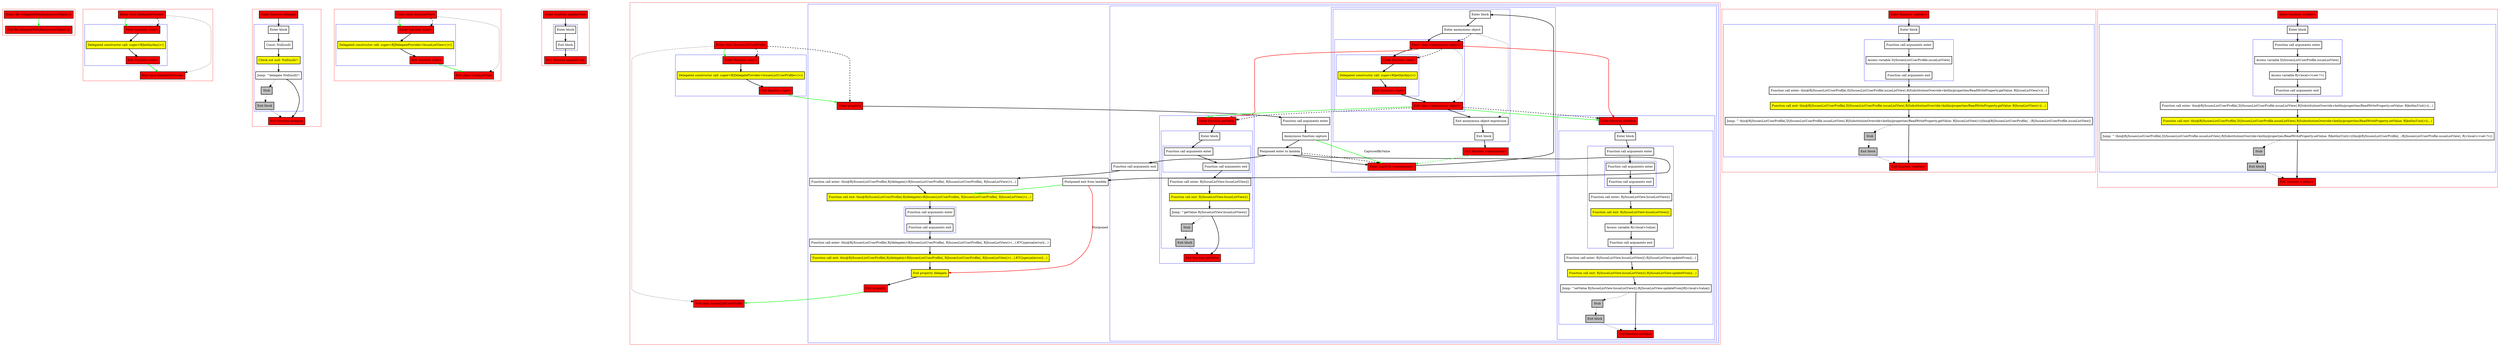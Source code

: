 digraph delegateWithAnonymousObject_kt {
    graph [nodesep=3]
    node [shape=box penwidth=2]
    edge [penwidth=2]

    subgraph cluster_0 {
        color=red
        0 [label="Enter file delegateWithAnonymousObject.kt" style="filled" fillcolor=red];
        1 [label="Exit file delegateWithAnonymousObject.kt" style="filled" fillcolor=red];
    }
    0 -> {1} [color=green];

    subgraph cluster_1 {
        color=red
        2 [label="Enter class DelegateProvider" style="filled" fillcolor=red];
        subgraph cluster_2 {
            color=blue
            3 [label="Enter function <init>" style="filled" fillcolor=red];
            4 [label="Delegated constructor call: super<R|kotlin/Any|>()" style="filled" fillcolor=yellow];
            5 [label="Exit function <init>" style="filled" fillcolor=red];
        }
        6 [label="Exit class DelegateProvider" style="filled" fillcolor=red];
    }
    2 -> {3} [color=green];
    2 -> {6} [style=dotted];
    2 -> {3} [style=dashed];
    3 -> {4};
    4 -> {5};
    5 -> {6} [color=green];

    subgraph cluster_3 {
        color=red
        7 [label="Enter function delegate" style="filled" fillcolor=red];
        subgraph cluster_4 {
            color=blue
            8 [label="Enter block"];
            9 [label="Const: Null(null)"];
            10 [label="Check not null: Null(null)!!" style="filled" fillcolor=yellow];
            11 [label="Jump: ^delegate Null(null)!!"];
            12 [label="Stub" style="filled" fillcolor=gray];
            13 [label="Exit block" style="filled" fillcolor=gray];
        }
        14 [label="Exit function delegate" style="filled" fillcolor=red];
    }
    7 -> {8};
    8 -> {9};
    9 -> {10};
    10 -> {11};
    11 -> {14};
    11 -> {12} [style=dotted];
    12 -> {13} [style=dotted];
    13 -> {14} [style=dotted];

    subgraph cluster_5 {
        color=red
        15 [label="Enter class IssueListView" style="filled" fillcolor=red];
        subgraph cluster_6 {
            color=blue
            16 [label="Enter function <init>" style="filled" fillcolor=red];
            17 [label="Delegated constructor call: super<R|DelegateProvider<IssueListView>|>()" style="filled" fillcolor=yellow];
            18 [label="Exit function <init>" style="filled" fillcolor=red];
        }
        19 [label="Exit class IssueListView" style="filled" fillcolor=red];
    }
    15 -> {16} [color=green];
    15 -> {19} [style=dotted];
    15 -> {16} [style=dashed];
    16 -> {17};
    17 -> {18};
    18 -> {19} [color=green];

    subgraph cluster_7 {
        color=red
        20 [label="Enter function updateFrom" style="filled" fillcolor=red];
        subgraph cluster_8 {
            color=blue
            21 [label="Enter block"];
            22 [label="Exit block"];
        }
        23 [label="Exit function updateFrom" style="filled" fillcolor=red];
    }
    20 -> {21};
    21 -> {22};
    22 -> {23};

    subgraph cluster_9 {
        color=red
        24 [label="Enter class IssuesListUserProfile" style="filled" fillcolor=red];
        subgraph cluster_10 {
            color=blue
            25 [label="Enter function <init>" style="filled" fillcolor=red];
            26 [label="Delegated constructor call: super<R|DelegateProvider<IssuesListUserProfile>|>()" style="filled" fillcolor=yellow];
            27 [label="Exit function <init>" style="filled" fillcolor=red];
        }
        subgraph cluster_11 {
            color=blue
            28 [label="Enter property" style="filled" fillcolor=red];
            subgraph cluster_12 {
                color=blue
                29 [label="Function call arguments enter"];
                30 [label="Anonymous function capture"];
                31 [label="Postponed enter to lambda"];
                subgraph cluster_13 {
                    color=blue
                    32 [label="Enter function <anonymous>" style="filled" fillcolor=red];
                    subgraph cluster_14 {
                        color=blue
                        33 [label="Enter block"];
                        34 [label="Enter anonymous object"];
                        subgraph cluster_15 {
                            color=blue
                            35 [label="Enter class <anonymous object>" style="filled" fillcolor=red];
                            subgraph cluster_16 {
                                color=blue
                                36 [label="Enter function <init>" style="filled" fillcolor=red];
                                37 [label="Delegated constructor call: super<R|kotlin/Any|>()" style="filled" fillcolor=yellow];
                                38 [label="Exit function <init>" style="filled" fillcolor=red];
                            }
                            39 [label="Exit class <anonymous object>" style="filled" fillcolor=red];
                        }
                        40 [label="Exit anonymous object expression"];
                        41 [label="Exit block"];
                    }
                    42 [label="Exit function <anonymous>" style="filled" fillcolor=red];
                }
                subgraph cluster_17 {
                    color=blue
                    43 [label="Enter function setValue" style="filled" fillcolor=red];
                    subgraph cluster_18 {
                        color=blue
                        44 [label="Enter block"];
                        subgraph cluster_19 {
                            color=blue
                            45 [label="Function call arguments enter"];
                            subgraph cluster_20 {
                                color=blue
                                46 [label="Function call arguments enter"];
                                47 [label="Function call arguments exit"];
                            }
                            48 [label="Function call enter: R|/IssueListView.IssueListView|()"];
                            49 [label="Function call exit: R|/IssueListView.IssueListView|()" style="filled" fillcolor=yellow];
                            50 [label="Access variable R|<local>/value|"];
                            51 [label="Function call arguments exit"];
                        }
                        52 [label="Function call enter: R|/IssueListView.IssueListView|().R|/IssueListView.updateFrom|(...)"];
                        53 [label="Function call exit: R|/IssueListView.IssueListView|().R|/IssueListView.updateFrom|(...)" style="filled" fillcolor=yellow];
                        54 [label="Jump: ^setValue R|/IssueListView.IssueListView|().R|/IssueListView.updateFrom|(R|<local>/value|)"];
                        55 [label="Stub" style="filled" fillcolor=gray];
                        56 [label="Exit block" style="filled" fillcolor=gray];
                    }
                    57 [label="Exit function setValue" style="filled" fillcolor=red];
                }
                subgraph cluster_21 {
                    color=blue
                    58 [label="Enter function getValue" style="filled" fillcolor=red];
                    subgraph cluster_22 {
                        color=blue
                        59 [label="Enter block"];
                        subgraph cluster_23 {
                            color=blue
                            60 [label="Function call arguments enter"];
                            61 [label="Function call arguments exit"];
                        }
                        62 [label="Function call enter: R|/IssueListView.IssueListView|()"];
                        63 [label="Function call exit: R|/IssueListView.IssueListView|()" style="filled" fillcolor=yellow];
                        64 [label="Jump: ^getValue R|/IssueListView.IssueListView|()"];
                        65 [label="Stub" style="filled" fillcolor=gray];
                        66 [label="Exit block" style="filled" fillcolor=gray];
                    }
                    67 [label="Exit function getValue" style="filled" fillcolor=red];
                }
                68 [label="Function call arguments exit"];
            }
            69 [label="Function call enter: this@R|/IssuesListUserProfile|.R|/delegate|<R|IssuesListUserProfile|, R|IssuesListUserProfile|, R|IssueListView|>(...)"];
            70 [label="Postponed exit from lambda"];
            71 [label="Function call exit: this@R|/IssuesListUserProfile|.R|/delegate|<R|IssuesListUserProfile|, R|IssuesListUserProfile|, R|IssueListView|>(...)" style="filled" fillcolor=yellow];
            subgraph cluster_24 {
                color=blue
                72 [label="Function call arguments enter"];
                73 [label="Function call arguments exit"];
            }
            74 [label="Function call enter: this@R|/IssuesListUserProfile|.R|/delegate|<R|IssuesListUserProfile|, R|IssuesListUserProfile|, R|IssueListView|>(...).R?C|special/error|(...)"];
            75 [label="Function call exit: this@R|/IssuesListUserProfile|.R|/delegate|<R|IssuesListUserProfile|, R|IssuesListUserProfile|, R|IssueListView|>(...).R?C|special/error|(...)" style="filled" fillcolor=yellow];
            76 [label="Exit property delegate" style="filled" fillcolor=yellow];
            77 [label="Exit property" style="filled" fillcolor=red];
        }
        78 [label="Exit class IssuesListUserProfile" style="filled" fillcolor=red];
    }
    24 -> {25} [color=green];
    24 -> {78} [style=dotted];
    24 -> {25 28} [style=dashed];
    25 -> {26};
    26 -> {27};
    27 -> {28} [color=green];
    28 -> {29};
    29 -> {30};
    30 -> {31};
    30 -> {32} [color=green label="CapturedByValue"];
    31 -> {32 68 70};
    31 -> {32} [style=dashed];
    32 -> {33};
    33 -> {34};
    34 -> {35};
    34 -> {40} [style=dotted];
    34 -> {35} [style=dashed];
    35 -> {36};
    35 -> {43 58} [color=red];
    35 -> {39} [style=dotted];
    35 -> {36} [style=dashed];
    36 -> {37};
    37 -> {38};
    38 -> {39};
    39 -> {40};
    39 -> {43 58} [color=green];
    39 -> {43 58} [style=dashed];
    40 -> {41};
    41 -> {42};
    42 -> {32} [color=green style=dashed];
    43 -> {44};
    44 -> {45};
    45 -> {46};
    46 -> {47};
    47 -> {48};
    48 -> {49};
    49 -> {50};
    50 -> {51};
    51 -> {52};
    52 -> {53};
    53 -> {54};
    54 -> {57};
    54 -> {55} [style=dotted];
    55 -> {56} [style=dotted];
    56 -> {57} [style=dotted];
    58 -> {59};
    59 -> {60};
    60 -> {61};
    61 -> {62};
    62 -> {63};
    63 -> {64};
    64 -> {67};
    64 -> {65} [style=dotted];
    65 -> {66} [style=dotted];
    66 -> {67} [style=dotted];
    68 -> {69};
    69 -> {71};
    70 -> {71} [color=green];
    70 -> {76} [color=red label="Postponed"];
    71 -> {72};
    72 -> {73};
    73 -> {74};
    74 -> {75};
    75 -> {76};
    76 -> {77};
    77 -> {78} [color=green];

    subgraph cluster_25 {
        color=red
        79 [label="Enter function <getter>" style="filled" fillcolor=red];
        subgraph cluster_26 {
            color=blue
            80 [label="Enter block"];
            subgraph cluster_27 {
                color=blue
                81 [label="Function call arguments enter"];
                82 [label="Access variable D|/IssuesListUserProfile.issueListView|"];
                83 [label="Function call arguments exit"];
            }
            84 [label="Function call enter: this@R|/IssuesListUserProfile|.D|/IssuesListUserProfile.issueListView|.R|SubstitutionOverride<kotlin/properties/ReadWriteProperty.getValue: R|IssueListView|>|(...)"];
            85 [label="Function call exit: this@R|/IssuesListUserProfile|.D|/IssuesListUserProfile.issueListView|.R|SubstitutionOverride<kotlin/properties/ReadWriteProperty.getValue: R|IssueListView|>|(...)" style="filled" fillcolor=yellow];
            86 [label="Jump: ^ this@R|/IssuesListUserProfile|.D|/IssuesListUserProfile.issueListView|.R|SubstitutionOverride<kotlin/properties/ReadWriteProperty.getValue: R|IssueListView|>|(this@R|/IssuesListUserProfile|, ::R|/IssuesListUserProfile.issueListView|)"];
            87 [label="Stub" style="filled" fillcolor=gray];
            88 [label="Exit block" style="filled" fillcolor=gray];
        }
        89 [label="Exit function <getter>" style="filled" fillcolor=red];
    }
    79 -> {80};
    80 -> {81};
    81 -> {82};
    82 -> {83};
    83 -> {84};
    84 -> {85};
    85 -> {86};
    86 -> {89};
    86 -> {87} [style=dotted];
    87 -> {88} [style=dotted];
    88 -> {89} [style=dotted];

    subgraph cluster_28 {
        color=red
        90 [label="Enter function <setter>" style="filled" fillcolor=red];
        subgraph cluster_29 {
            color=blue
            91 [label="Enter block"];
            subgraph cluster_30 {
                color=blue
                92 [label="Function call arguments enter"];
                93 [label="Access variable D|/IssuesListUserProfile.issueListView|"];
                94 [label="Access variable R|<local>/<set-?>|"];
                95 [label="Function call arguments exit"];
            }
            96 [label="Function call enter: this@R|/IssuesListUserProfile|.D|/IssuesListUserProfile.issueListView|.R|SubstitutionOverride<kotlin/properties/ReadWriteProperty.setValue: R|kotlin/Unit|>|(...)"];
            97 [label="Function call exit: this@R|/IssuesListUserProfile|.D|/IssuesListUserProfile.issueListView|.R|SubstitutionOverride<kotlin/properties/ReadWriteProperty.setValue: R|kotlin/Unit|>|(...)" style="filled" fillcolor=yellow];
            98 [label="Jump: ^ this@R|/IssuesListUserProfile|.D|/IssuesListUserProfile.issueListView|.R|SubstitutionOverride<kotlin/properties/ReadWriteProperty.setValue: R|kotlin/Unit|>|(this@R|/IssuesListUserProfile|, ::R|/IssuesListUserProfile.issueListView|, R|<local>/<set-?>|)"];
            99 [label="Stub" style="filled" fillcolor=gray];
            100 [label="Exit block" style="filled" fillcolor=gray];
        }
        101 [label="Exit function <setter>" style="filled" fillcolor=red];
    }
    90 -> {91};
    91 -> {92};
    92 -> {93};
    93 -> {94};
    94 -> {95};
    95 -> {96};
    96 -> {97};
    97 -> {98};
    98 -> {101};
    98 -> {99} [style=dotted];
    99 -> {100} [style=dotted];
    100 -> {101} [style=dotted];

}
